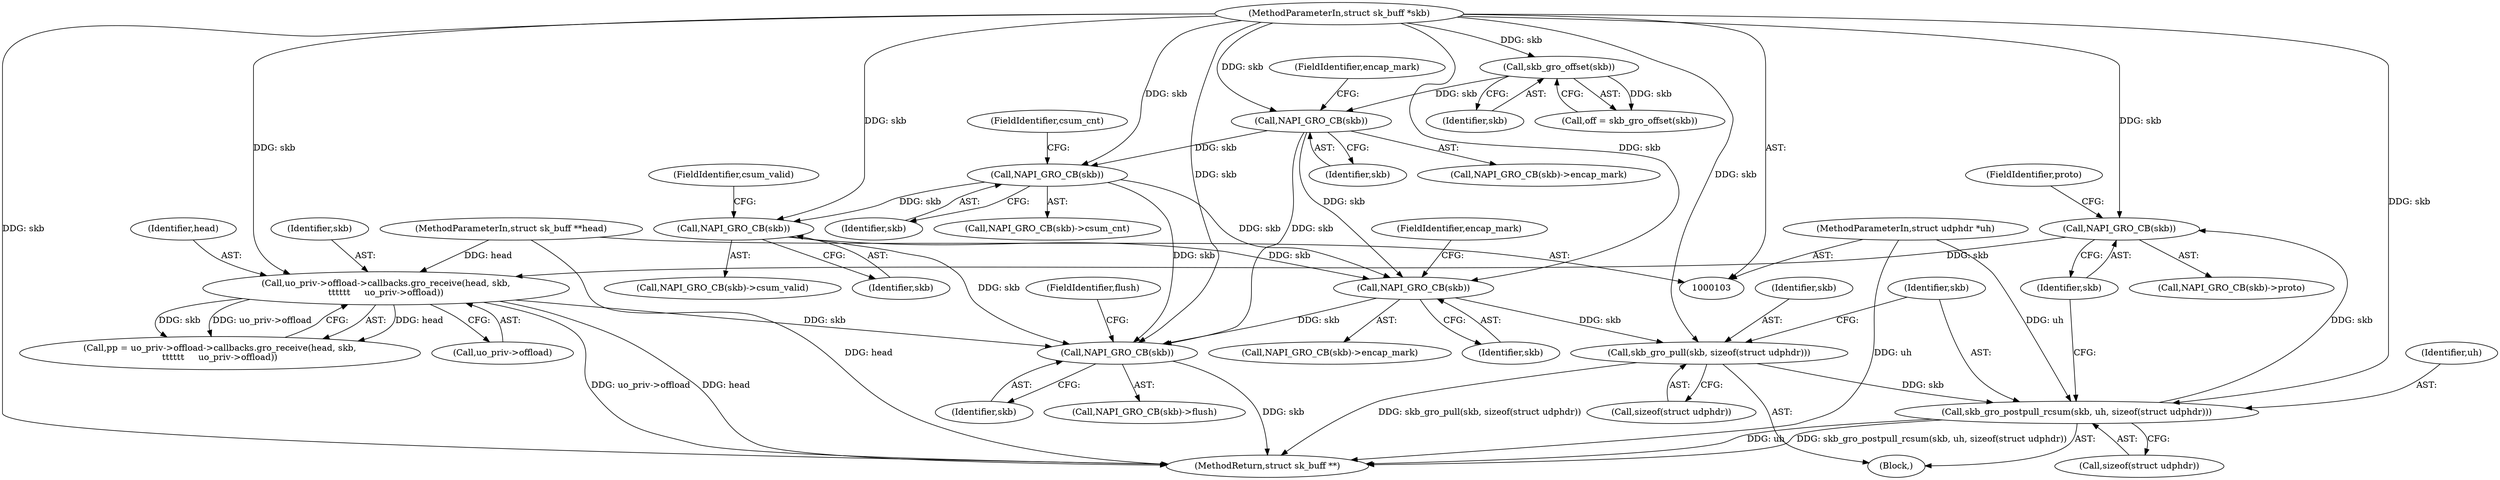 digraph "0_linux_fac8e0f579695a3ecbc4d3cac369139d7f819971_1@pointer" {
"1000300" [label="(Call,NAPI_GRO_CB(skb))"];
"1000289" [label="(Call,uo_priv->offload->callbacks.gro_receive(head, skb,\n\t\t\t\t\t\t     uo_priv->offload))"];
"1000104" [label="(MethodParameterIn,struct sk_buff **head)"];
"1000279" [label="(Call,NAPI_GRO_CB(skb))"];
"1000272" [label="(Call,skb_gro_postpull_rcsum(skb, uh, sizeof(struct udphdr)))"];
"1000268" [label="(Call,skb_gro_pull(skb, sizeof(struct udphdr)))"];
"1000151" [label="(Call,NAPI_GRO_CB(skb))"];
"1000139" [label="(Call,NAPI_GRO_CB(skb))"];
"1000127" [label="(Call,NAPI_GRO_CB(skb))"];
"1000118" [label="(Call,skb_gro_offset(skb))"];
"1000105" [label="(MethodParameterIn,struct sk_buff *skb)"];
"1000145" [label="(Call,NAPI_GRO_CB(skb))"];
"1000106" [label="(MethodParameterIn,struct udphdr *uh)"];
"1000150" [label="(Call,NAPI_GRO_CB(skb)->encap_mark)"];
"1000289" [label="(Call,uo_priv->offload->callbacks.gro_receive(head, skb,\n\t\t\t\t\t\t     uo_priv->offload))"];
"1000141" [label="(FieldIdentifier,csum_cnt)"];
"1000151" [label="(Call,NAPI_GRO_CB(skb))"];
"1000126" [label="(Call,NAPI_GRO_CB(skb)->encap_mark)"];
"1000147" [label="(FieldIdentifier,csum_valid)"];
"1000153" [label="(FieldIdentifier,encap_mark)"];
"1000146" [label="(Identifier,skb)"];
"1000291" [label="(Identifier,skb)"];
"1000273" [label="(Identifier,skb)"];
"1000268" [label="(Call,skb_gro_pull(skb, sizeof(struct udphdr)))"];
"1000287" [label="(Call,pp = uo_priv->offload->callbacks.gro_receive(head, skb,\n\t\t\t\t\t\t     uo_priv->offload))"];
"1000129" [label="(FieldIdentifier,encap_mark)"];
"1000306" [label="(MethodReturn,struct sk_buff **)"];
"1000127" [label="(Call,NAPI_GRO_CB(skb))"];
"1000302" [label="(FieldIdentifier,flush)"];
"1000152" [label="(Identifier,skb)"];
"1000118" [label="(Call,skb_gro_offset(skb))"];
"1000269" [label="(Identifier,skb)"];
"1000119" [label="(Identifier,skb)"];
"1000300" [label="(Call,NAPI_GRO_CB(skb))"];
"1000139" [label="(Call,NAPI_GRO_CB(skb))"];
"1000105" [label="(MethodParameterIn,struct sk_buff *skb)"];
"1000292" [label="(Call,uo_priv->offload)"];
"1000275" [label="(Call,sizeof(struct udphdr))"];
"1000270" [label="(Call,sizeof(struct udphdr))"];
"1000272" [label="(Call,skb_gro_postpull_rcsum(skb, uh, sizeof(struct udphdr)))"];
"1000107" [label="(Block,)"];
"1000104" [label="(MethodParameterIn,struct sk_buff **head)"];
"1000278" [label="(Call,NAPI_GRO_CB(skb)->proto)"];
"1000106" [label="(MethodParameterIn,struct udphdr *uh)"];
"1000128" [label="(Identifier,skb)"];
"1000301" [label="(Identifier,skb)"];
"1000116" [label="(Call,off = skb_gro_offset(skb))"];
"1000138" [label="(Call,NAPI_GRO_CB(skb)->csum_cnt)"];
"1000279" [label="(Call,NAPI_GRO_CB(skb))"];
"1000299" [label="(Call,NAPI_GRO_CB(skb)->flush)"];
"1000145" [label="(Call,NAPI_GRO_CB(skb))"];
"1000140" [label="(Identifier,skb)"];
"1000280" [label="(Identifier,skb)"];
"1000281" [label="(FieldIdentifier,proto)"];
"1000290" [label="(Identifier,head)"];
"1000274" [label="(Identifier,uh)"];
"1000144" [label="(Call,NAPI_GRO_CB(skb)->csum_valid)"];
"1000300" -> "1000299"  [label="AST: "];
"1000300" -> "1000301"  [label="CFG: "];
"1000301" -> "1000300"  [label="AST: "];
"1000302" -> "1000300"  [label="CFG: "];
"1000300" -> "1000306"  [label="DDG: skb"];
"1000289" -> "1000300"  [label="DDG: skb"];
"1000127" -> "1000300"  [label="DDG: skb"];
"1000145" -> "1000300"  [label="DDG: skb"];
"1000139" -> "1000300"  [label="DDG: skb"];
"1000151" -> "1000300"  [label="DDG: skb"];
"1000105" -> "1000300"  [label="DDG: skb"];
"1000289" -> "1000287"  [label="AST: "];
"1000289" -> "1000292"  [label="CFG: "];
"1000290" -> "1000289"  [label="AST: "];
"1000291" -> "1000289"  [label="AST: "];
"1000292" -> "1000289"  [label="AST: "];
"1000287" -> "1000289"  [label="CFG: "];
"1000289" -> "1000306"  [label="DDG: uo_priv->offload"];
"1000289" -> "1000306"  [label="DDG: head"];
"1000289" -> "1000287"  [label="DDG: head"];
"1000289" -> "1000287"  [label="DDG: skb"];
"1000289" -> "1000287"  [label="DDG: uo_priv->offload"];
"1000104" -> "1000289"  [label="DDG: head"];
"1000279" -> "1000289"  [label="DDG: skb"];
"1000105" -> "1000289"  [label="DDG: skb"];
"1000104" -> "1000103"  [label="AST: "];
"1000104" -> "1000306"  [label="DDG: head"];
"1000279" -> "1000278"  [label="AST: "];
"1000279" -> "1000280"  [label="CFG: "];
"1000280" -> "1000279"  [label="AST: "];
"1000281" -> "1000279"  [label="CFG: "];
"1000272" -> "1000279"  [label="DDG: skb"];
"1000105" -> "1000279"  [label="DDG: skb"];
"1000272" -> "1000107"  [label="AST: "];
"1000272" -> "1000275"  [label="CFG: "];
"1000273" -> "1000272"  [label="AST: "];
"1000274" -> "1000272"  [label="AST: "];
"1000275" -> "1000272"  [label="AST: "];
"1000280" -> "1000272"  [label="CFG: "];
"1000272" -> "1000306"  [label="DDG: uh"];
"1000272" -> "1000306"  [label="DDG: skb_gro_postpull_rcsum(skb, uh, sizeof(struct udphdr))"];
"1000268" -> "1000272"  [label="DDG: skb"];
"1000105" -> "1000272"  [label="DDG: skb"];
"1000106" -> "1000272"  [label="DDG: uh"];
"1000268" -> "1000107"  [label="AST: "];
"1000268" -> "1000270"  [label="CFG: "];
"1000269" -> "1000268"  [label="AST: "];
"1000270" -> "1000268"  [label="AST: "];
"1000273" -> "1000268"  [label="CFG: "];
"1000268" -> "1000306"  [label="DDG: skb_gro_pull(skb, sizeof(struct udphdr))"];
"1000151" -> "1000268"  [label="DDG: skb"];
"1000105" -> "1000268"  [label="DDG: skb"];
"1000151" -> "1000150"  [label="AST: "];
"1000151" -> "1000152"  [label="CFG: "];
"1000152" -> "1000151"  [label="AST: "];
"1000153" -> "1000151"  [label="CFG: "];
"1000139" -> "1000151"  [label="DDG: skb"];
"1000127" -> "1000151"  [label="DDG: skb"];
"1000145" -> "1000151"  [label="DDG: skb"];
"1000105" -> "1000151"  [label="DDG: skb"];
"1000139" -> "1000138"  [label="AST: "];
"1000139" -> "1000140"  [label="CFG: "];
"1000140" -> "1000139"  [label="AST: "];
"1000141" -> "1000139"  [label="CFG: "];
"1000127" -> "1000139"  [label="DDG: skb"];
"1000105" -> "1000139"  [label="DDG: skb"];
"1000139" -> "1000145"  [label="DDG: skb"];
"1000127" -> "1000126"  [label="AST: "];
"1000127" -> "1000128"  [label="CFG: "];
"1000128" -> "1000127"  [label="AST: "];
"1000129" -> "1000127"  [label="CFG: "];
"1000118" -> "1000127"  [label="DDG: skb"];
"1000105" -> "1000127"  [label="DDG: skb"];
"1000118" -> "1000116"  [label="AST: "];
"1000118" -> "1000119"  [label="CFG: "];
"1000119" -> "1000118"  [label="AST: "];
"1000116" -> "1000118"  [label="CFG: "];
"1000118" -> "1000116"  [label="DDG: skb"];
"1000105" -> "1000118"  [label="DDG: skb"];
"1000105" -> "1000103"  [label="AST: "];
"1000105" -> "1000306"  [label="DDG: skb"];
"1000105" -> "1000145"  [label="DDG: skb"];
"1000145" -> "1000144"  [label="AST: "];
"1000145" -> "1000146"  [label="CFG: "];
"1000146" -> "1000145"  [label="AST: "];
"1000147" -> "1000145"  [label="CFG: "];
"1000106" -> "1000103"  [label="AST: "];
"1000106" -> "1000306"  [label="DDG: uh"];
}
